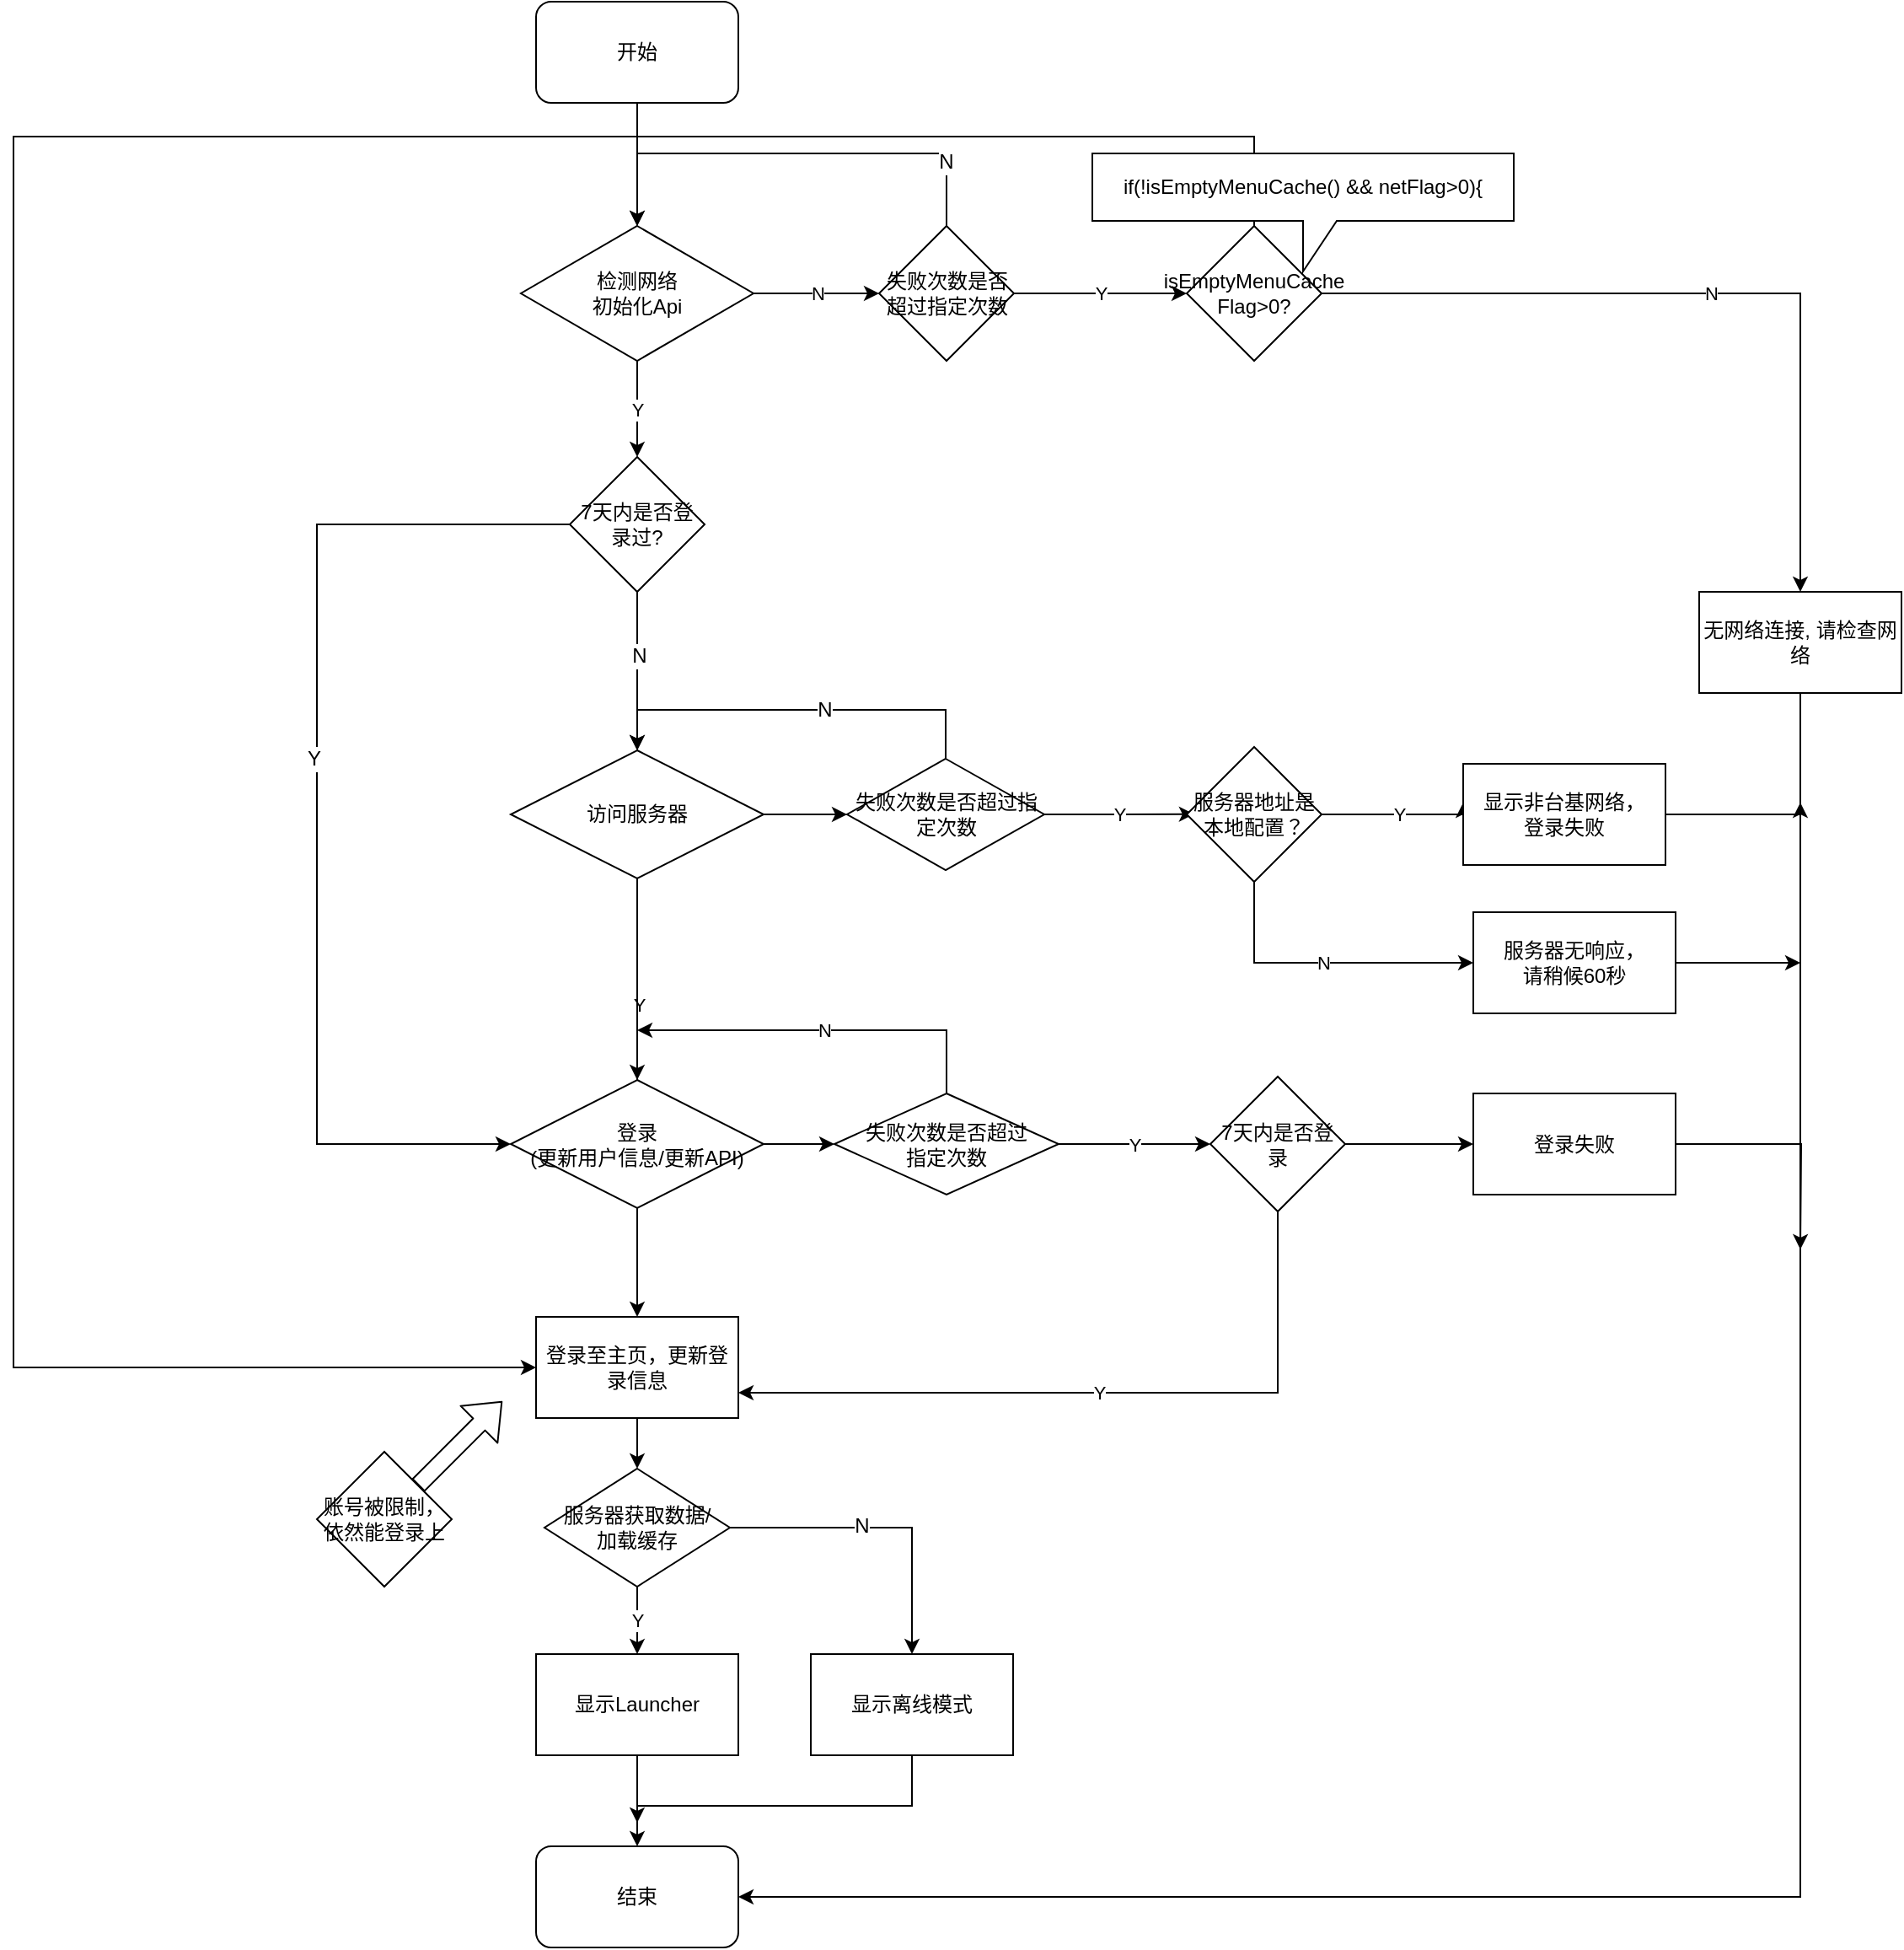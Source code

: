 <mxfile version="12.5.1" type="github">
  <diagram id="SOJMbYDi3jxJAX-_P0bx" name="第 1 页">
    <mxGraphModel dx="2143" dy="1957" grid="1" gridSize="10" guides="1" tooltips="1" connect="1" arrows="1" fold="1" page="1" pageScale="1" pageWidth="827" pageHeight="1169" math="0" shadow="0">
      <root>
        <mxCell id="0"/>
        <mxCell id="1" parent="0"/>
        <mxCell id="DOr79SxjIFYAmsH0iGoC-5" value="N" style="edgeStyle=orthogonalEdgeStyle;rounded=0;orthogonalLoop=1;jettySize=auto;html=1;exitX=1;exitY=0.5;exitDx=0;exitDy=0;" parent="1" source="DOr79SxjIFYAmsH0iGoC-6" target="DOr79SxjIFYAmsH0iGoC-11" edge="1">
          <mxGeometry relative="1" as="geometry">
            <mxPoint x="410" y="93" as="targetPoint"/>
          </mxGeometry>
        </mxCell>
        <mxCell id="RcBX6b7-uW88_snG2ltz-9" value="Y" style="edgeStyle=orthogonalEdgeStyle;rounded=0;orthogonalLoop=1;jettySize=auto;html=1;entryX=0.5;entryY=0;entryDx=0;entryDy=0;" parent="1" source="DOr79SxjIFYAmsH0iGoC-6" target="RcBX6b7-uW88_snG2ltz-8" edge="1">
          <mxGeometry relative="1" as="geometry"/>
        </mxCell>
        <mxCell id="DOr79SxjIFYAmsH0iGoC-6" value="&lt;span style=&quot;white-space: normal&quot;&gt;检测网络&lt;br&gt;初始化Api&lt;br&gt;&lt;/span&gt;" style="rhombus;whiteSpace=wrap;html=1;direction=east;" parent="1" vertex="1">
          <mxGeometry x="201" y="53" width="138" height="80" as="geometry"/>
        </mxCell>
        <mxCell id="DOr79SxjIFYAmsH0iGoC-7" style="edgeStyle=orthogonalEdgeStyle;rounded=0;orthogonalLoop=1;jettySize=auto;html=1;" parent="1" source="DOr79SxjIFYAmsH0iGoC-11" edge="1">
          <mxGeometry relative="1" as="geometry">
            <mxPoint x="270" y="53" as="targetPoint"/>
            <Array as="points">
              <mxPoint x="453" y="10"/>
              <mxPoint x="270" y="10"/>
            </Array>
          </mxGeometry>
        </mxCell>
        <mxCell id="DOr79SxjIFYAmsH0iGoC-8" value="N" style="text;html=1;resizable=0;points=[];align=center;verticalAlign=middle;labelBackgroundColor=#ffffff;" parent="DOr79SxjIFYAmsH0iGoC-7" vertex="1" connectable="0">
          <mxGeometry x="-0.717" y="1" relative="1" as="geometry">
            <mxPoint as="offset"/>
          </mxGeometry>
        </mxCell>
        <mxCell id="RcBX6b7-uW88_snG2ltz-4" value="Y" style="edgeStyle=orthogonalEdgeStyle;rounded=0;orthogonalLoop=1;jettySize=auto;html=1;entryX=0;entryY=0.5;entryDx=0;entryDy=0;" parent="1" source="DOr79SxjIFYAmsH0iGoC-11" target="RcBX6b7-uW88_snG2ltz-2" edge="1">
          <mxGeometry relative="1" as="geometry"/>
        </mxCell>
        <mxCell id="DOr79SxjIFYAmsH0iGoC-11" value="失败次数是否超过指定次数" style="rhombus;whiteSpace=wrap;html=1;" parent="1" vertex="1">
          <mxGeometry x="413.5" y="53" width="80" height="80" as="geometry"/>
        </mxCell>
        <mxCell id="DOr79SxjIFYAmsH0iGoC-98" value="Y" style="edgeStyle=orthogonalEdgeStyle;rounded=0;orthogonalLoop=1;jettySize=auto;html=1;exitX=0.5;exitY=1;exitDx=0;exitDy=0;" parent="1" source="DOr79SxjIFYAmsH0iGoC-76" edge="1">
          <mxGeometry relative="1" as="geometry">
            <mxPoint x="270" y="370" as="sourcePoint"/>
            <mxPoint x="270" y="590" as="targetPoint"/>
          </mxGeometry>
        </mxCell>
        <mxCell id="DOr79SxjIFYAmsH0iGoC-22" value="" style="edgeStyle=orthogonalEdgeStyle;rounded=0;orthogonalLoop=1;jettySize=auto;html=1;" parent="1" source="DOr79SxjIFYAmsH0iGoC-24" target="DOr79SxjIFYAmsH0iGoC-27" edge="1">
          <mxGeometry relative="1" as="geometry"/>
        </mxCell>
        <mxCell id="DOr79SxjIFYAmsH0iGoC-60" style="edgeStyle=orthogonalEdgeStyle;rounded=0;orthogonalLoop=1;jettySize=auto;html=1;" parent="1" source="DOr79SxjIFYAmsH0iGoC-24" target="DOr79SxjIFYAmsH0iGoC-53" edge="1">
          <mxGeometry relative="1" as="geometry"/>
        </mxCell>
        <mxCell id="DOr79SxjIFYAmsH0iGoC-24" value="登录&lt;br&gt;(更新用户信息/更新API)" style="rhombus;whiteSpace=wrap;html=1;" parent="1" vertex="1">
          <mxGeometry x="195" y="559.5" width="150" height="76" as="geometry"/>
        </mxCell>
        <mxCell id="DOr79SxjIFYAmsH0iGoC-25" value="N" style="edgeStyle=orthogonalEdgeStyle;rounded=0;orthogonalLoop=1;jettySize=auto;html=1;" parent="1" source="DOr79SxjIFYAmsH0iGoC-27" edge="1">
          <mxGeometry relative="1" as="geometry">
            <mxPoint x="270" y="530" as="targetPoint"/>
            <Array as="points">
              <mxPoint x="453" y="529.5"/>
            </Array>
          </mxGeometry>
        </mxCell>
        <mxCell id="DOr79SxjIFYAmsH0iGoC-26" value="Y" style="edgeStyle=orthogonalEdgeStyle;rounded=0;orthogonalLoop=1;jettySize=auto;html=1;entryX=0;entryY=0.5;entryDx=0;entryDy=0;" parent="1" source="DOr79SxjIFYAmsH0iGoC-27" target="bGAE_gWFHmmBe1gTQ2vK-2" edge="1">
          <mxGeometry relative="1" as="geometry">
            <mxPoint x="600" y="598" as="targetPoint"/>
          </mxGeometry>
        </mxCell>
        <mxCell id="DOr79SxjIFYAmsH0iGoC-27" value="失败次数是否超过&lt;br&gt;指定次数" style="rhombus;whiteSpace=wrap;html=1;" parent="1" vertex="1">
          <mxGeometry x="387" y="567.5" width="133" height="60" as="geometry"/>
        </mxCell>
        <mxCell id="DOr79SxjIFYAmsH0iGoC-31" value="结束" style="rounded=1;whiteSpace=wrap;html=1;" parent="1" vertex="1">
          <mxGeometry x="210" y="1014" width="120" height="60" as="geometry"/>
        </mxCell>
        <mxCell id="RcBX6b7-uW88_snG2ltz-15" style="edgeStyle=orthogonalEdgeStyle;rounded=0;orthogonalLoop=1;jettySize=auto;html=1;" parent="1" source="DOr79SxjIFYAmsH0iGoC-32" target="DOr79SxjIFYAmsH0iGoC-6" edge="1">
          <mxGeometry relative="1" as="geometry"/>
        </mxCell>
        <mxCell id="DOr79SxjIFYAmsH0iGoC-32" value="开始" style="rounded=1;whiteSpace=wrap;html=1;" parent="1" vertex="1">
          <mxGeometry x="210" y="-80" width="120" height="60" as="geometry"/>
        </mxCell>
        <mxCell id="DOr79SxjIFYAmsH0iGoC-33" style="edgeStyle=orthogonalEdgeStyle;rounded=0;orthogonalLoop=1;jettySize=auto;html=1;entryX=1;entryY=0.5;entryDx=0;entryDy=0;" parent="1" source="DOr79SxjIFYAmsH0iGoC-34" target="DOr79SxjIFYAmsH0iGoC-31" edge="1">
          <mxGeometry relative="1" as="geometry">
            <Array as="points">
              <mxPoint x="960" y="1044"/>
            </Array>
          </mxGeometry>
        </mxCell>
        <mxCell id="DOr79SxjIFYAmsH0iGoC-34" value="无网络连接, 请检查网络" style="rounded=0;whiteSpace=wrap;html=1;" parent="1" vertex="1">
          <mxGeometry x="900" y="270" width="120" height="60" as="geometry"/>
        </mxCell>
        <mxCell id="DOr79SxjIFYAmsH0iGoC-61" style="edgeStyle=orthogonalEdgeStyle;rounded=0;orthogonalLoop=1;jettySize=auto;html=1;entryX=0.5;entryY=0;entryDx=0;entryDy=0;" parent="1" source="DOr79SxjIFYAmsH0iGoC-53" edge="1">
          <mxGeometry relative="1" as="geometry">
            <mxPoint x="270" y="790" as="targetPoint"/>
          </mxGeometry>
        </mxCell>
        <mxCell id="DOr79SxjIFYAmsH0iGoC-53" value="登录至主页，更新登录信息" style="rounded=0;whiteSpace=wrap;html=1;" parent="1" vertex="1">
          <mxGeometry x="210" y="700" width="120" height="60" as="geometry"/>
        </mxCell>
        <mxCell id="DOr79SxjIFYAmsH0iGoC-54" value="账号被限制，依然能登录上" style="rhombus;whiteSpace=wrap;html=1;" parent="1" vertex="1">
          <mxGeometry x="80" y="780" width="80" height="80" as="geometry"/>
        </mxCell>
        <mxCell id="DOr79SxjIFYAmsH0iGoC-55" value="" style="shape=flexArrow;endArrow=classic;html=1;" parent="1" edge="1">
          <mxGeometry width="50" height="50" relative="1" as="geometry">
            <mxPoint x="140" y="800" as="sourcePoint"/>
            <mxPoint x="190" y="750" as="targetPoint"/>
          </mxGeometry>
        </mxCell>
        <mxCell id="DOr79SxjIFYAmsH0iGoC-75" value="" style="edgeStyle=orthogonalEdgeStyle;rounded=0;orthogonalLoop=1;jettySize=auto;html=1;" parent="1" source="DOr79SxjIFYAmsH0iGoC-76" target="DOr79SxjIFYAmsH0iGoC-79" edge="1">
          <mxGeometry relative="1" as="geometry"/>
        </mxCell>
        <mxCell id="DOr79SxjIFYAmsH0iGoC-88" style="edgeStyle=orthogonalEdgeStyle;rounded=0;orthogonalLoop=1;jettySize=auto;html=1;" parent="1" source="DOr79SxjIFYAmsH0iGoC-76" target="DOr79SxjIFYAmsH0iGoC-24" edge="1">
          <mxGeometry relative="1" as="geometry"/>
        </mxCell>
        <mxCell id="DOr79SxjIFYAmsH0iGoC-78" value="Y" style="edgeStyle=orthogonalEdgeStyle;rounded=0;orthogonalLoop=1;jettySize=auto;html=1;exitX=1;exitY=0.5;exitDx=0;exitDy=0;entryX=0;entryY=0.5;entryDx=0;entryDy=0;" parent="1" source="DOr79SxjIFYAmsH0iGoC-79" edge="1">
          <mxGeometry relative="1" as="geometry">
            <mxPoint x="600.429" y="401.857" as="targetPoint"/>
          </mxGeometry>
        </mxCell>
        <mxCell id="DOr79SxjIFYAmsH0iGoC-93" style="edgeStyle=orthogonalEdgeStyle;rounded=0;orthogonalLoop=1;jettySize=auto;html=1;" parent="1" source="DOr79SxjIFYAmsH0iGoC-79" target="DOr79SxjIFYAmsH0iGoC-76" edge="1">
          <mxGeometry relative="1" as="geometry">
            <Array as="points">
              <mxPoint x="453" y="340"/>
              <mxPoint x="270" y="340"/>
            </Array>
          </mxGeometry>
        </mxCell>
        <mxCell id="DOr79SxjIFYAmsH0iGoC-94" value="N" style="text;html=1;align=center;verticalAlign=middle;resizable=0;points=[];labelBackgroundColor=#ffffff;" parent="DOr79SxjIFYAmsH0iGoC-93" vertex="1" connectable="0">
          <mxGeometry x="-0.144" relative="1" as="geometry">
            <mxPoint as="offset"/>
          </mxGeometry>
        </mxCell>
        <mxCell id="DOr79SxjIFYAmsH0iGoC-79" value="失败次数是否超过指定次数" style="rhombus;whiteSpace=wrap;html=1;" parent="1" vertex="1">
          <mxGeometry x="394.5" y="369" width="117" height="66" as="geometry"/>
        </mxCell>
        <mxCell id="DOr79SxjIFYAmsH0iGoC-80" value="Y" style="edgeStyle=orthogonalEdgeStyle;rounded=0;orthogonalLoop=1;jettySize=auto;html=1;" parent="1" source="DOr79SxjIFYAmsH0iGoC-82" edge="1">
          <mxGeometry relative="1" as="geometry">
            <mxPoint x="760" y="395" as="targetPoint"/>
            <Array as="points">
              <mxPoint x="760" y="402"/>
            </Array>
          </mxGeometry>
        </mxCell>
        <mxCell id="DOr79SxjIFYAmsH0iGoC-81" value="N" style="edgeStyle=orthogonalEdgeStyle;rounded=0;orthogonalLoop=1;jettySize=auto;html=1;exitX=0.5;exitY=1;exitDx=0;exitDy=0;entryX=0;entryY=0.5;entryDx=0;entryDy=0;" parent="1" source="DOr79SxjIFYAmsH0iGoC-82" target="DOr79SxjIFYAmsH0iGoC-86" edge="1">
          <mxGeometry relative="1" as="geometry"/>
        </mxCell>
        <mxCell id="DOr79SxjIFYAmsH0iGoC-82" value="服务器地址是本地配置？" style="rhombus;whiteSpace=wrap;html=1;" parent="1" vertex="1">
          <mxGeometry x="596" y="362" width="80" height="80" as="geometry"/>
        </mxCell>
        <mxCell id="DOr79SxjIFYAmsH0iGoC-83" value="" style="edgeStyle=orthogonalEdgeStyle;rounded=0;orthogonalLoop=1;jettySize=auto;html=1;" parent="1" source="DOr79SxjIFYAmsH0iGoC-84" edge="1">
          <mxGeometry relative="1" as="geometry">
            <mxPoint x="960" y="395" as="targetPoint"/>
            <Array as="points">
              <mxPoint x="960" y="402"/>
            </Array>
          </mxGeometry>
        </mxCell>
        <mxCell id="DOr79SxjIFYAmsH0iGoC-84" value="显示非台基网络，&lt;br&gt;登录失败" style="rounded=0;whiteSpace=wrap;html=1;" parent="1" vertex="1">
          <mxGeometry x="760" y="372" width="120" height="60" as="geometry"/>
        </mxCell>
        <mxCell id="DOr79SxjIFYAmsH0iGoC-85" value="" style="edgeStyle=orthogonalEdgeStyle;rounded=0;orthogonalLoop=1;jettySize=auto;html=1;" parent="1" source="DOr79SxjIFYAmsH0iGoC-86" edge="1">
          <mxGeometry relative="1" as="geometry">
            <mxPoint x="960" y="490" as="targetPoint"/>
          </mxGeometry>
        </mxCell>
        <mxCell id="DOr79SxjIFYAmsH0iGoC-86" value="服务器无响应，&lt;br&gt;请稍候60秒" style="rounded=0;whiteSpace=wrap;html=1;" parent="1" vertex="1">
          <mxGeometry x="766" y="460" width="120" height="60" as="geometry"/>
        </mxCell>
        <mxCell id="DOr79SxjIFYAmsH0iGoC-104" value="Y" style="edgeStyle=orthogonalEdgeStyle;rounded=0;orthogonalLoop=1;jettySize=auto;html=1;" parent="1" source="DOr79SxjIFYAmsH0iGoC-100" target="DOr79SxjIFYAmsH0iGoC-103" edge="1">
          <mxGeometry relative="1" as="geometry"/>
        </mxCell>
        <mxCell id="DOr79SxjIFYAmsH0iGoC-105" style="edgeStyle=orthogonalEdgeStyle;rounded=0;orthogonalLoop=1;jettySize=auto;html=1;exitX=1;exitY=0.5;exitDx=0;exitDy=0;entryX=0.5;entryY=0;entryDx=0;entryDy=0;" parent="1" source="DOr79SxjIFYAmsH0iGoC-100" target="DOr79SxjIFYAmsH0iGoC-106" edge="1">
          <mxGeometry relative="1" as="geometry">
            <mxPoint x="420" y="870" as="targetPoint"/>
            <Array as="points">
              <mxPoint x="433" y="825"/>
            </Array>
          </mxGeometry>
        </mxCell>
        <mxCell id="DOr79SxjIFYAmsH0iGoC-109" value="N" style="text;html=1;align=center;verticalAlign=middle;resizable=0;points=[];labelBackgroundColor=#ffffff;" parent="DOr79SxjIFYAmsH0iGoC-105" vertex="1" connectable="0">
          <mxGeometry x="-0.147" y="1" relative="1" as="geometry">
            <mxPoint as="offset"/>
          </mxGeometry>
        </mxCell>
        <mxCell id="DOr79SxjIFYAmsH0iGoC-100" value="服务器获取数据/&lt;br&gt;加载缓存" style="rhombus;whiteSpace=wrap;html=1;" parent="1" vertex="1">
          <mxGeometry x="215" y="790" width="110" height="70" as="geometry"/>
        </mxCell>
        <mxCell id="DOr79SxjIFYAmsH0iGoC-107" value="" style="edgeStyle=orthogonalEdgeStyle;rounded=0;orthogonalLoop=1;jettySize=auto;html=1;" parent="1" source="DOr79SxjIFYAmsH0iGoC-103" target="DOr79SxjIFYAmsH0iGoC-31" edge="1">
          <mxGeometry relative="1" as="geometry"/>
        </mxCell>
        <mxCell id="DOr79SxjIFYAmsH0iGoC-103" value="显示Launcher" style="rounded=0;whiteSpace=wrap;html=1;" parent="1" vertex="1">
          <mxGeometry x="210" y="900" width="120" height="60" as="geometry"/>
        </mxCell>
        <mxCell id="DOr79SxjIFYAmsH0iGoC-108" style="edgeStyle=orthogonalEdgeStyle;rounded=0;orthogonalLoop=1;jettySize=auto;html=1;" parent="1" source="DOr79SxjIFYAmsH0iGoC-106" edge="1">
          <mxGeometry relative="1" as="geometry">
            <mxPoint x="270" y="1000" as="targetPoint"/>
            <Array as="points">
              <mxPoint x="433" y="990"/>
              <mxPoint x="270" y="990"/>
            </Array>
          </mxGeometry>
        </mxCell>
        <mxCell id="DOr79SxjIFYAmsH0iGoC-106" value="显示离线模式" style="rounded=0;whiteSpace=wrap;html=1;" parent="1" vertex="1">
          <mxGeometry x="373" y="900" width="120" height="60" as="geometry"/>
        </mxCell>
        <mxCell id="bGAE_gWFHmmBe1gTQ2vK-3" value="Y" style="edgeStyle=orthogonalEdgeStyle;rounded=0;orthogonalLoop=1;jettySize=auto;html=1;entryX=1;entryY=0.75;entryDx=0;entryDy=0;" parent="1" source="bGAE_gWFHmmBe1gTQ2vK-2" target="DOr79SxjIFYAmsH0iGoC-53" edge="1">
          <mxGeometry relative="1" as="geometry">
            <Array as="points">
              <mxPoint x="650" y="745"/>
            </Array>
          </mxGeometry>
        </mxCell>
        <mxCell id="bGAE_gWFHmmBe1gTQ2vK-5" style="edgeStyle=orthogonalEdgeStyle;rounded=0;orthogonalLoop=1;jettySize=auto;html=1;" parent="1" source="bGAE_gWFHmmBe1gTQ2vK-2" target="bGAE_gWFHmmBe1gTQ2vK-4" edge="1">
          <mxGeometry relative="1" as="geometry"/>
        </mxCell>
        <mxCell id="bGAE_gWFHmmBe1gTQ2vK-2" value="7天内是否登录" style="rhombus;whiteSpace=wrap;html=1;" parent="1" vertex="1">
          <mxGeometry x="610" y="557.5" width="80" height="80" as="geometry"/>
        </mxCell>
        <mxCell id="bGAE_gWFHmmBe1gTQ2vK-6" style="edgeStyle=orthogonalEdgeStyle;rounded=0;orthogonalLoop=1;jettySize=auto;html=1;" parent="1" source="bGAE_gWFHmmBe1gTQ2vK-4" edge="1">
          <mxGeometry relative="1" as="geometry">
            <mxPoint x="960" y="660" as="targetPoint"/>
          </mxGeometry>
        </mxCell>
        <mxCell id="bGAE_gWFHmmBe1gTQ2vK-4" value="登录失败" style="rounded=0;whiteSpace=wrap;html=1;" parent="1" vertex="1">
          <mxGeometry x="766" y="567.5" width="120" height="60" as="geometry"/>
        </mxCell>
        <mxCell id="DOr79SxjIFYAmsH0iGoC-76" value="访问服务器" style="rhombus;whiteSpace=wrap;html=1;" parent="1" vertex="1">
          <mxGeometry x="195" y="364" width="150" height="76" as="geometry"/>
        </mxCell>
        <mxCell id="RcBX6b7-uW88_snG2ltz-5" value="N" style="edgeStyle=orthogonalEdgeStyle;rounded=0;orthogonalLoop=1;jettySize=auto;html=1;entryX=0.5;entryY=0;entryDx=0;entryDy=0;" parent="1" source="RcBX6b7-uW88_snG2ltz-2" target="DOr79SxjIFYAmsH0iGoC-34" edge="1">
          <mxGeometry relative="1" as="geometry"/>
        </mxCell>
        <mxCell id="RcBX6b7-uW88_snG2ltz-7" style="edgeStyle=orthogonalEdgeStyle;rounded=0;orthogonalLoop=1;jettySize=auto;html=1;entryX=0;entryY=0.5;entryDx=0;entryDy=0;" parent="1" source="RcBX6b7-uW88_snG2ltz-2" target="DOr79SxjIFYAmsH0iGoC-53" edge="1">
          <mxGeometry relative="1" as="geometry">
            <Array as="points">
              <mxPoint x="636"/>
              <mxPoint x="-100"/>
              <mxPoint x="-100" y="730"/>
            </Array>
          </mxGeometry>
        </mxCell>
        <mxCell id="RcBX6b7-uW88_snG2ltz-2" value="isEmptyMenuCache&lt;br&gt;Flag&amp;gt;0?" style="rhombus;whiteSpace=wrap;html=1;" parent="1" vertex="1">
          <mxGeometry x="596" y="53" width="80" height="80" as="geometry"/>
        </mxCell>
        <mxCell id="RcBX6b7-uW88_snG2ltz-10" style="edgeStyle=orthogonalEdgeStyle;rounded=0;orthogonalLoop=1;jettySize=auto;html=1;" parent="1" source="RcBX6b7-uW88_snG2ltz-8" target="DOr79SxjIFYAmsH0iGoC-76" edge="1">
          <mxGeometry relative="1" as="geometry"/>
        </mxCell>
        <mxCell id="RcBX6b7-uW88_snG2ltz-12" value="N" style="text;html=1;align=center;verticalAlign=middle;resizable=0;points=[];labelBackgroundColor=#ffffff;" parent="RcBX6b7-uW88_snG2ltz-10" vertex="1" connectable="0">
          <mxGeometry x="-0.194" y="1" relative="1" as="geometry">
            <mxPoint as="offset"/>
          </mxGeometry>
        </mxCell>
        <mxCell id="RcBX6b7-uW88_snG2ltz-13" style="edgeStyle=orthogonalEdgeStyle;rounded=0;orthogonalLoop=1;jettySize=auto;html=1;entryX=0;entryY=0.5;entryDx=0;entryDy=0;" parent="1" source="RcBX6b7-uW88_snG2ltz-8" target="DOr79SxjIFYAmsH0iGoC-24" edge="1">
          <mxGeometry relative="1" as="geometry">
            <mxPoint x="60" y="470" as="targetPoint"/>
            <Array as="points">
              <mxPoint x="80" y="230"/>
              <mxPoint x="80" y="598"/>
            </Array>
          </mxGeometry>
        </mxCell>
        <mxCell id="RcBX6b7-uW88_snG2ltz-14" value="Y" style="text;html=1;align=center;verticalAlign=middle;resizable=0;points=[];labelBackgroundColor=#ffffff;" parent="RcBX6b7-uW88_snG2ltz-13" vertex="1" connectable="0">
          <mxGeometry x="-0.087" y="-2" relative="1" as="geometry">
            <mxPoint as="offset"/>
          </mxGeometry>
        </mxCell>
        <mxCell id="RcBX6b7-uW88_snG2ltz-8" value="&lt;span style=&quot;white-space: normal&quot;&gt;7天内是否登录过?&lt;/span&gt;" style="rhombus;whiteSpace=wrap;html=1;" parent="1" vertex="1">
          <mxGeometry x="230" y="190" width="80" height="80" as="geometry"/>
        </mxCell>
        <mxCell id="i2jERcYxDGy54o1eH_v--1" value="&lt;div&gt;if(!isEmptyMenuCache() &amp;amp;&amp;amp; netFlag&amp;gt;0){&lt;/div&gt;" style="shape=callout;whiteSpace=wrap;html=1;perimeter=calloutPerimeter;" vertex="1" parent="1">
          <mxGeometry x="540" y="10" width="250" height="70" as="geometry"/>
        </mxCell>
      </root>
    </mxGraphModel>
  </diagram>
</mxfile>
